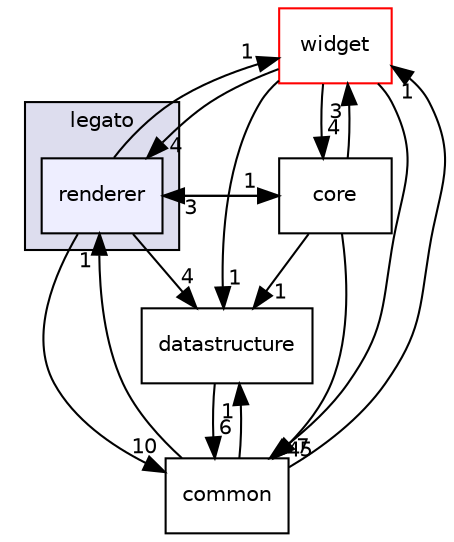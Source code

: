 digraph "gfx/middleware/legato/library/src/gfx/legato/renderer" {
  compound=true
  node [ fontsize="10", fontname="Helvetica"];
  edge [ labelfontsize="10", labelfontname="Helvetica"];
  subgraph clusterdir_9f5729dad30c3a99415d090dcffece40 {
    graph [ bgcolor="#ddddee", pencolor="black", label="legato" fontname="Helvetica", fontsize="10", URL="dir_9f5729dad30c3a99415d090dcffece40.html"]
  dir_977386f5bd74067e0b2f13954126b0fc [shape=box, label="renderer", style="filled", fillcolor="#eeeeff", pencolor="black", URL="dir_977386f5bd74067e0b2f13954126b0fc.html"];
  }
  dir_08e5c2531b4cfc75c531d5c20b249084 [shape=box label="widget" fillcolor="white" style="filled" color="red" URL="dir_08e5c2531b4cfc75c531d5c20b249084.html"];
  dir_ccab4f4c771d0ed5e1d9c02941e42230 [shape=box label="core" URL="dir_ccab4f4c771d0ed5e1d9c02941e42230.html"];
  dir_192fb4248a7d7f0c34634334a26d417f [shape=box label="common" URL="dir_192fb4248a7d7f0c34634334a26d417f.html"];
  dir_46bb90439f33e84bd3e96ef8140ea852 [shape=box label="datastructure" URL="dir_46bb90439f33e84bd3e96ef8140ea852.html"];
  dir_08e5c2531b4cfc75c531d5c20b249084->dir_977386f5bd74067e0b2f13954126b0fc [headlabel="4", labeldistance=1.5 headhref="dir_000066_000064.html"];
  dir_08e5c2531b4cfc75c531d5c20b249084->dir_ccab4f4c771d0ed5e1d9c02941e42230 [headlabel="4", labeldistance=1.5 headhref="dir_000066_000056.html"];
  dir_08e5c2531b4cfc75c531d5c20b249084->dir_192fb4248a7d7f0c34634334a26d417f [headlabel="45", labeldistance=1.5 headhref="dir_000066_000055.html"];
  dir_08e5c2531b4cfc75c531d5c20b249084->dir_46bb90439f33e84bd3e96ef8140ea852 [headlabel="1", labeldistance=1.5 headhref="dir_000066_000057.html"];
  dir_ccab4f4c771d0ed5e1d9c02941e42230->dir_08e5c2531b4cfc75c531d5c20b249084 [headlabel="3", labeldistance=1.5 headhref="dir_000056_000066.html"];
  dir_ccab4f4c771d0ed5e1d9c02941e42230->dir_977386f5bd74067e0b2f13954126b0fc [headlabel="3", labeldistance=1.5 headhref="dir_000056_000064.html"];
  dir_ccab4f4c771d0ed5e1d9c02941e42230->dir_192fb4248a7d7f0c34634334a26d417f [headlabel="7", labeldistance=1.5 headhref="dir_000056_000055.html"];
  dir_ccab4f4c771d0ed5e1d9c02941e42230->dir_46bb90439f33e84bd3e96ef8140ea852 [headlabel="1", labeldistance=1.5 headhref="dir_000056_000057.html"];
  dir_977386f5bd74067e0b2f13954126b0fc->dir_08e5c2531b4cfc75c531d5c20b249084 [headlabel="1", labeldistance=1.5 headhref="dir_000064_000066.html"];
  dir_977386f5bd74067e0b2f13954126b0fc->dir_ccab4f4c771d0ed5e1d9c02941e42230 [headlabel="1", labeldistance=1.5 headhref="dir_000064_000056.html"];
  dir_977386f5bd74067e0b2f13954126b0fc->dir_192fb4248a7d7f0c34634334a26d417f [headlabel="10", labeldistance=1.5 headhref="dir_000064_000055.html"];
  dir_977386f5bd74067e0b2f13954126b0fc->dir_46bb90439f33e84bd3e96ef8140ea852 [headlabel="4", labeldistance=1.5 headhref="dir_000064_000057.html"];
  dir_192fb4248a7d7f0c34634334a26d417f->dir_08e5c2531b4cfc75c531d5c20b249084 [headlabel="1", labeldistance=1.5 headhref="dir_000055_000066.html"];
  dir_192fb4248a7d7f0c34634334a26d417f->dir_977386f5bd74067e0b2f13954126b0fc [headlabel="1", labeldistance=1.5 headhref="dir_000055_000064.html"];
  dir_192fb4248a7d7f0c34634334a26d417f->dir_46bb90439f33e84bd3e96ef8140ea852 [headlabel="1", labeldistance=1.5 headhref="dir_000055_000057.html"];
  dir_46bb90439f33e84bd3e96ef8140ea852->dir_192fb4248a7d7f0c34634334a26d417f [headlabel="6", labeldistance=1.5 headhref="dir_000057_000055.html"];
}

